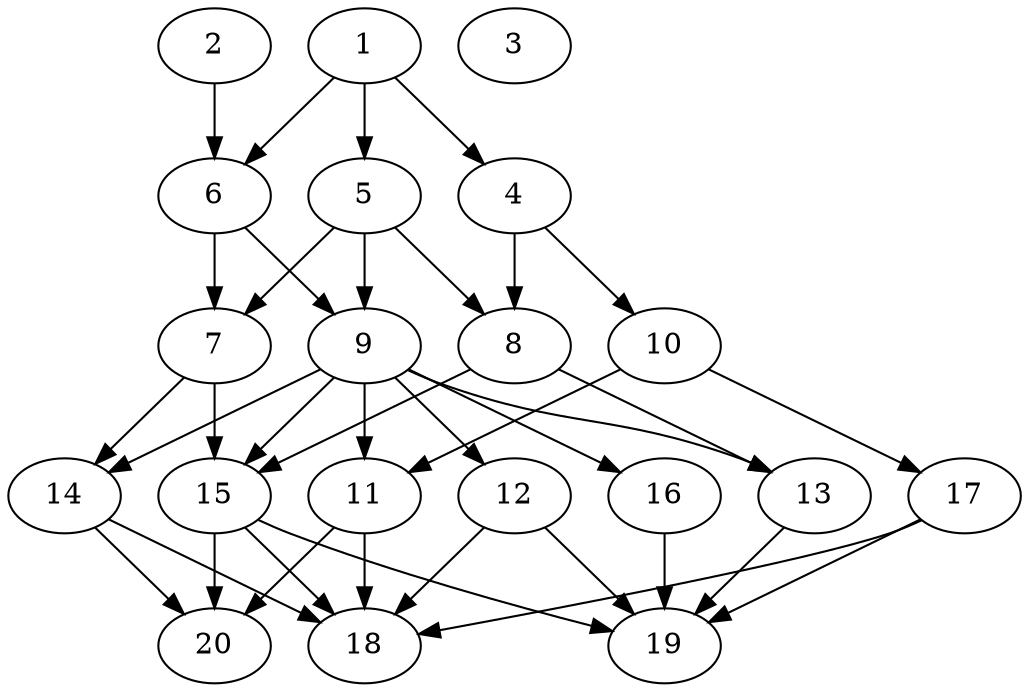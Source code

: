 // DAG automatically generated by daggen at Tue Jul 23 14:28:59 2019
// ./daggen --dot -n 20 --ccr 0.4 --fat 0.6 --regular 0.5 --density 0.7 --mindata 5242880 --maxdata 52428800 
digraph G {
  1 [size="58785280", alpha="0.09", expect_size="23514112"] 
  1 -> 4 [size ="23514112"]
  1 -> 5 [size ="23514112"]
  1 -> 6 [size ="23514112"]
  2 [size="49356800", alpha="0.01", expect_size="19742720"] 
  2 -> 6 [size ="19742720"]
  3 [size="16048640", alpha="0.07", expect_size="6419456"] 
  4 [size="82291200", alpha="0.00", expect_size="32916480"] 
  4 -> 8 [size ="32916480"]
  4 -> 10 [size ="32916480"]
  5 [size="73781760", alpha="0.09", expect_size="29512704"] 
  5 -> 7 [size ="29512704"]
  5 -> 8 [size ="29512704"]
  5 -> 9 [size ="29512704"]
  6 [size="36303360", alpha="0.16", expect_size="14521344"] 
  6 -> 7 [size ="14521344"]
  6 -> 9 [size ="14521344"]
  7 [size="66867200", alpha="0.05", expect_size="26746880"] 
  7 -> 14 [size ="26746880"]
  7 -> 15 [size ="26746880"]
  8 [size="48988160", alpha="0.06", expect_size="19595264"] 
  8 -> 13 [size ="19595264"]
  8 -> 15 [size ="19595264"]
  9 [size="73684480", alpha="0.07", expect_size="29473792"] 
  9 -> 11 [size ="29473792"]
  9 -> 12 [size ="29473792"]
  9 -> 13 [size ="29473792"]
  9 -> 14 [size ="29473792"]
  9 -> 15 [size ="29473792"]
  9 -> 16 [size ="29473792"]
  10 [size="79787520", alpha="0.02", expect_size="31915008"] 
  10 -> 11 [size ="31915008"]
  10 -> 17 [size ="31915008"]
  11 [size="25543680", alpha="0.01", expect_size="10217472"] 
  11 -> 18 [size ="10217472"]
  11 -> 20 [size ="10217472"]
  12 [size="78801920", alpha="0.12", expect_size="31520768"] 
  12 -> 18 [size ="31520768"]
  12 -> 19 [size ="31520768"]
  13 [size="86415360", alpha="0.16", expect_size="34566144"] 
  13 -> 19 [size ="34566144"]
  14 [size="127505920", alpha="0.00", expect_size="51002368"] 
  14 -> 18 [size ="51002368"]
  14 -> 20 [size ="51002368"]
  15 [size="128867840", alpha="0.04", expect_size="51547136"] 
  15 -> 18 [size ="51547136"]
  15 -> 19 [size ="51547136"]
  15 -> 20 [size ="51547136"]
  16 [size="62653440", alpha="0.11", expect_size="25061376"] 
  16 -> 19 [size ="25061376"]
  17 [size="40565760", alpha="0.02", expect_size="16226304"] 
  17 -> 18 [size ="16226304"]
  17 -> 19 [size ="16226304"]
  18 [size="69854720", alpha="0.00", expect_size="27941888"] 
  19 [size="107873280", alpha="0.19", expect_size="43149312"] 
  20 [size="28416000", alpha="0.01", expect_size="11366400"] 
}
